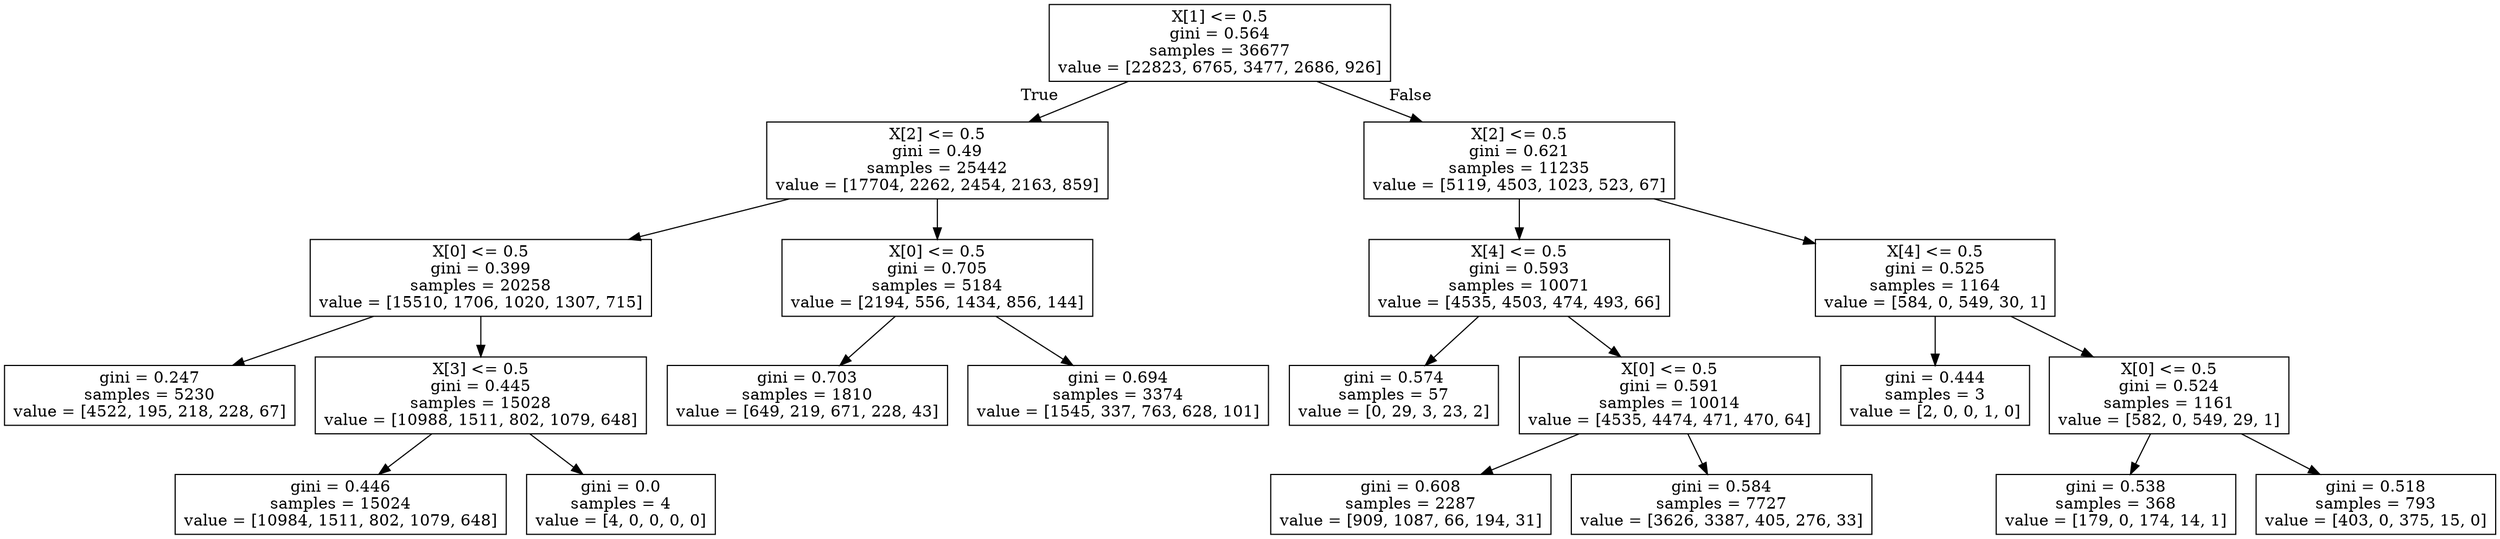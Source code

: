 digraph Tree {
node [shape=box] ;
0 [label="X[1] <= 0.5\ngini = 0.564\nsamples = 36677\nvalue = [22823, 6765, 3477, 2686, 926]"] ;
1 [label="X[2] <= 0.5\ngini = 0.49\nsamples = 25442\nvalue = [17704, 2262, 2454, 2163, 859]"] ;
0 -> 1 [labeldistance=2.5, labelangle=45, headlabel="True"] ;
2 [label="X[0] <= 0.5\ngini = 0.399\nsamples = 20258\nvalue = [15510, 1706, 1020, 1307, 715]"] ;
1 -> 2 ;
3 [label="gini = 0.247\nsamples = 5230\nvalue = [4522, 195, 218, 228, 67]"] ;
2 -> 3 ;
4 [label="X[3] <= 0.5\ngini = 0.445\nsamples = 15028\nvalue = [10988, 1511, 802, 1079, 648]"] ;
2 -> 4 ;
5 [label="gini = 0.446\nsamples = 15024\nvalue = [10984, 1511, 802, 1079, 648]"] ;
4 -> 5 ;
6 [label="gini = 0.0\nsamples = 4\nvalue = [4, 0, 0, 0, 0]"] ;
4 -> 6 ;
7 [label="X[0] <= 0.5\ngini = 0.705\nsamples = 5184\nvalue = [2194, 556, 1434, 856, 144]"] ;
1 -> 7 ;
8 [label="gini = 0.703\nsamples = 1810\nvalue = [649, 219, 671, 228, 43]"] ;
7 -> 8 ;
9 [label="gini = 0.694\nsamples = 3374\nvalue = [1545, 337, 763, 628, 101]"] ;
7 -> 9 ;
10 [label="X[2] <= 0.5\ngini = 0.621\nsamples = 11235\nvalue = [5119, 4503, 1023, 523, 67]"] ;
0 -> 10 [labeldistance=2.5, labelangle=-45, headlabel="False"] ;
11 [label="X[4] <= 0.5\ngini = 0.593\nsamples = 10071\nvalue = [4535, 4503, 474, 493, 66]"] ;
10 -> 11 ;
12 [label="gini = 0.574\nsamples = 57\nvalue = [0, 29, 3, 23, 2]"] ;
11 -> 12 ;
13 [label="X[0] <= 0.5\ngini = 0.591\nsamples = 10014\nvalue = [4535, 4474, 471, 470, 64]"] ;
11 -> 13 ;
14 [label="gini = 0.608\nsamples = 2287\nvalue = [909, 1087, 66, 194, 31]"] ;
13 -> 14 ;
15 [label="gini = 0.584\nsamples = 7727\nvalue = [3626, 3387, 405, 276, 33]"] ;
13 -> 15 ;
16 [label="X[4] <= 0.5\ngini = 0.525\nsamples = 1164\nvalue = [584, 0, 549, 30, 1]"] ;
10 -> 16 ;
17 [label="gini = 0.444\nsamples = 3\nvalue = [2, 0, 0, 1, 0]"] ;
16 -> 17 ;
18 [label="X[0] <= 0.5\ngini = 0.524\nsamples = 1161\nvalue = [582, 0, 549, 29, 1]"] ;
16 -> 18 ;
19 [label="gini = 0.538\nsamples = 368\nvalue = [179, 0, 174, 14, 1]"] ;
18 -> 19 ;
20 [label="gini = 0.518\nsamples = 793\nvalue = [403, 0, 375, 15, 0]"] ;
18 -> 20 ;
}